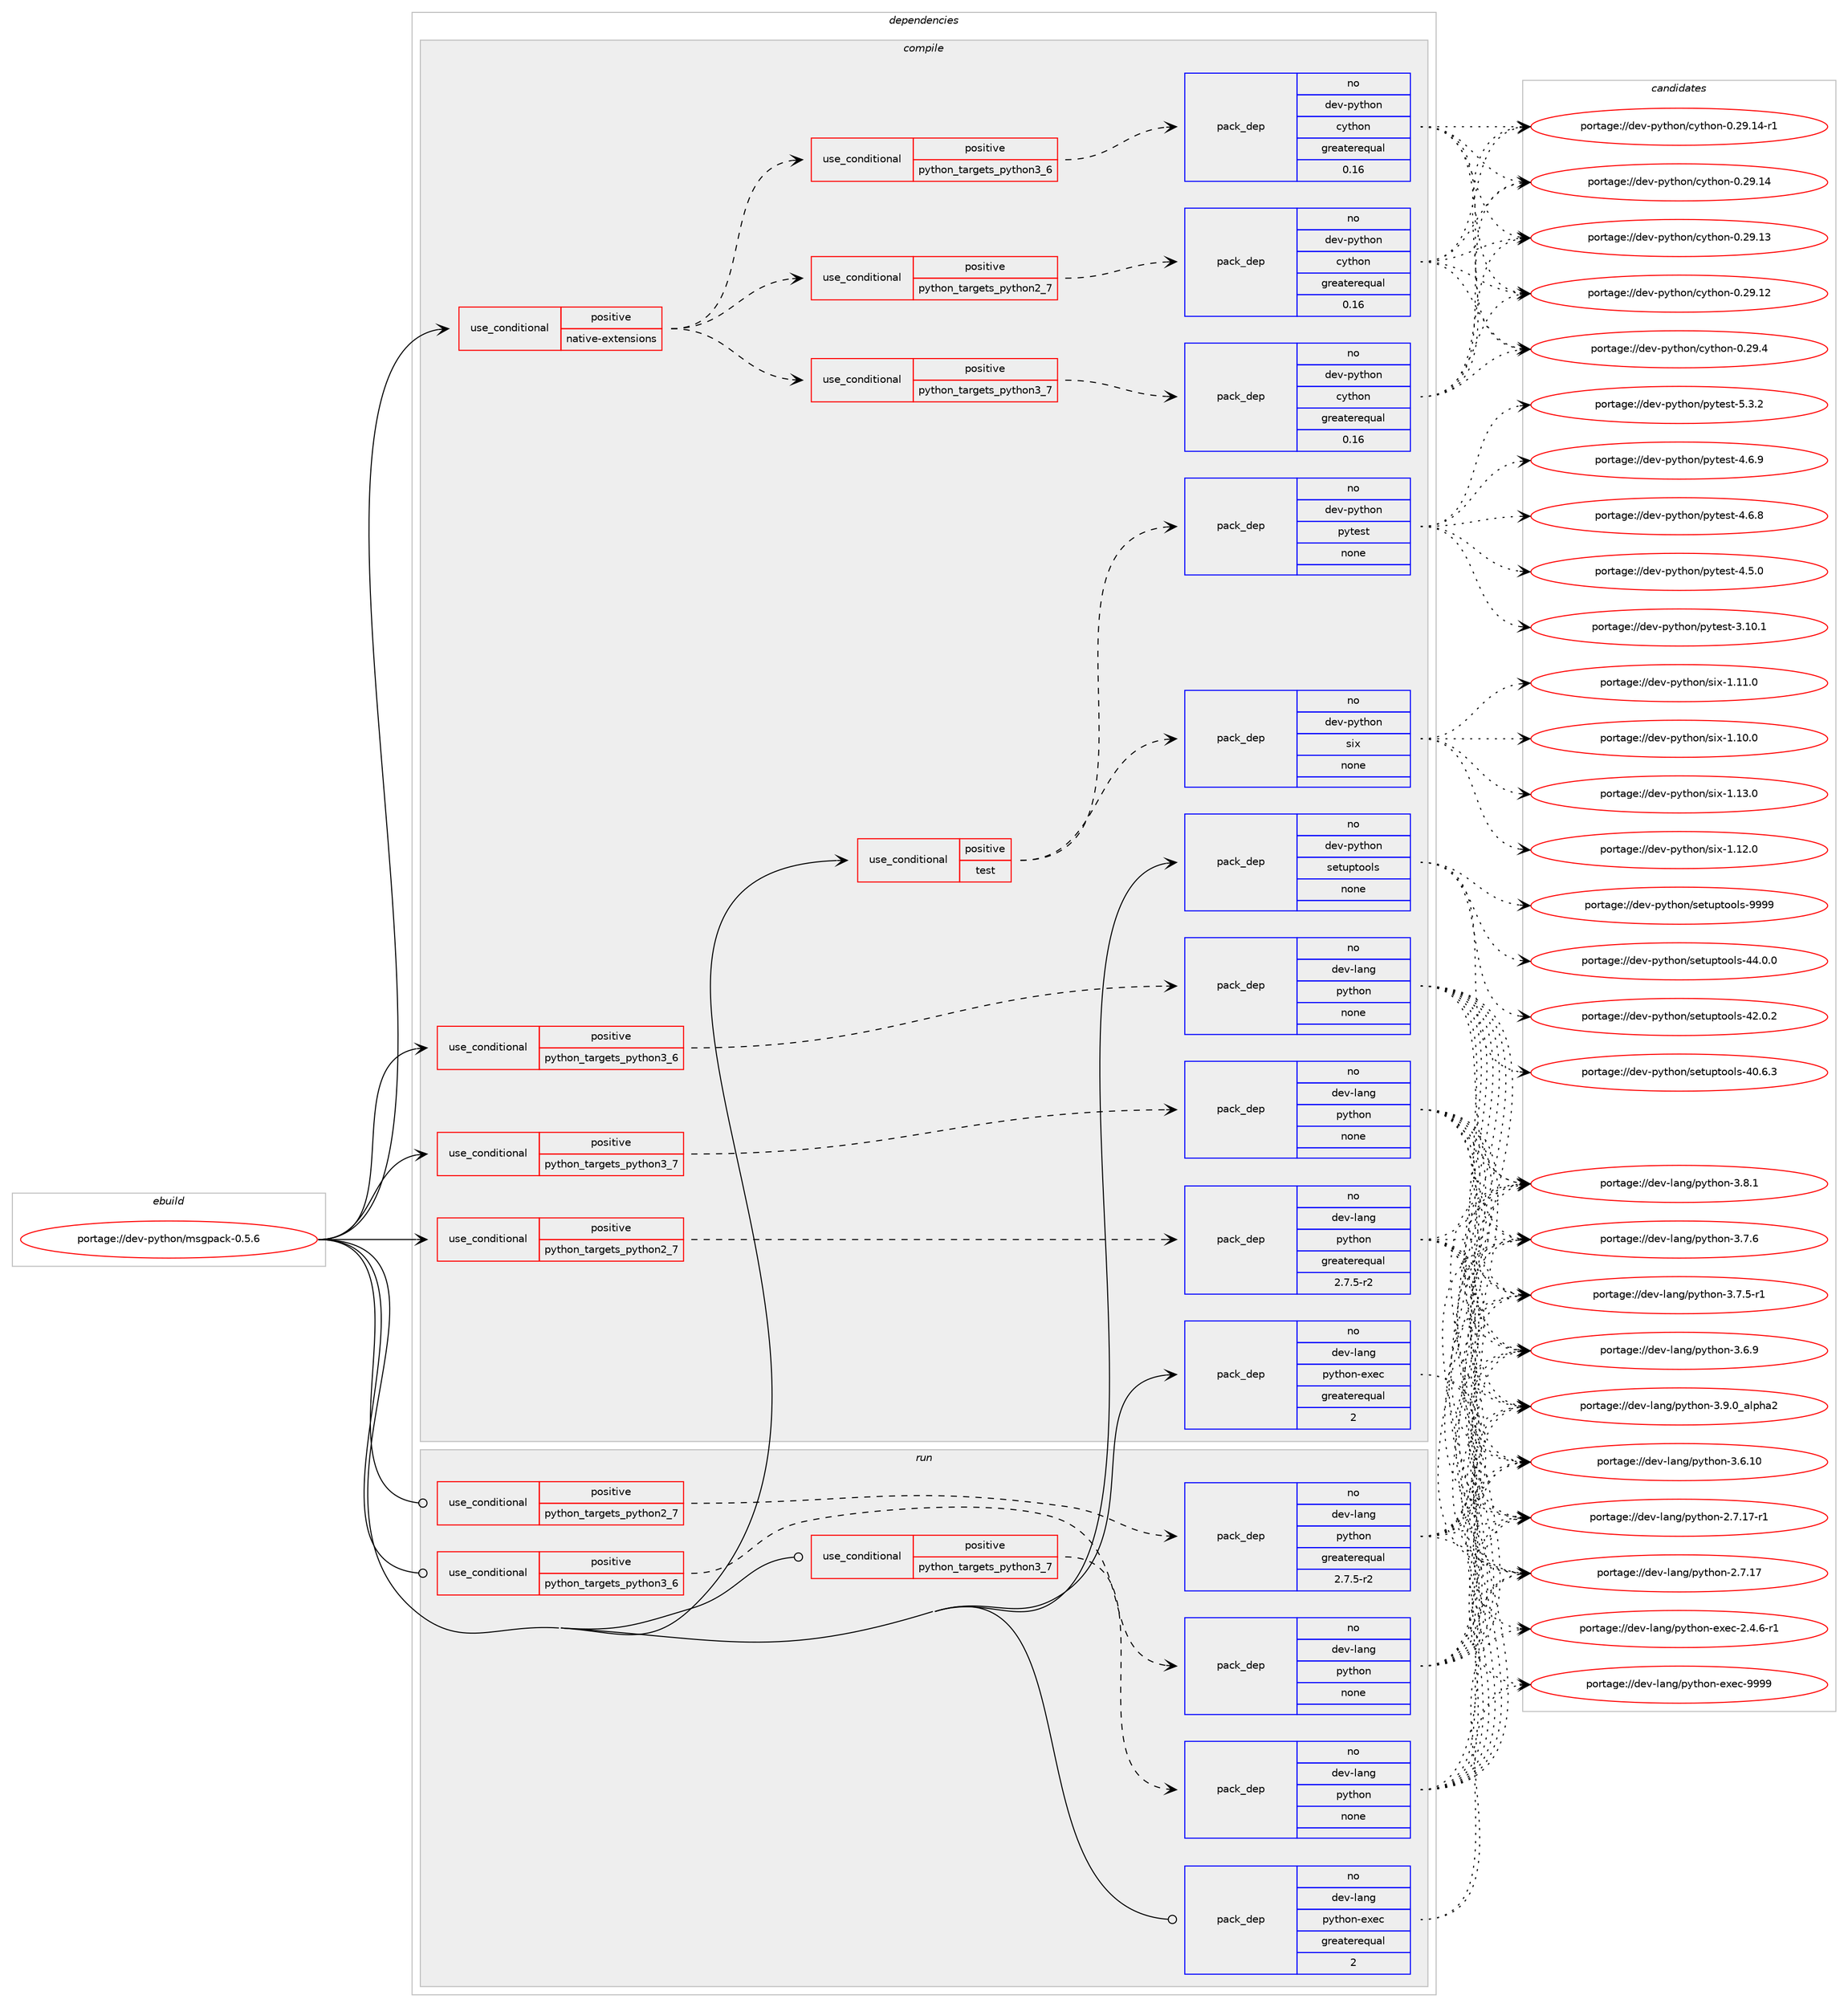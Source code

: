 digraph prolog {

# *************
# Graph options
# *************

newrank=true;
concentrate=true;
compound=true;
graph [rankdir=LR,fontname=Helvetica,fontsize=10,ranksep=1.5];#, ranksep=2.5, nodesep=0.2];
edge  [arrowhead=vee];
node  [fontname=Helvetica,fontsize=10];

# **********
# The ebuild
# **********

subgraph cluster_leftcol {
color=gray;
label=<<i>ebuild</i>>;
id [label="portage://dev-python/msgpack-0.5.6", color=red, width=4, href="../dev-python/msgpack-0.5.6.svg"];
}

# ****************
# The dependencies
# ****************

subgraph cluster_midcol {
color=gray;
label=<<i>dependencies</i>>;
subgraph cluster_compile {
fillcolor="#eeeeee";
style=filled;
label=<<i>compile</i>>;
subgraph cond112740 {
dependency449837 [label=<<TABLE BORDER="0" CELLBORDER="1" CELLSPACING="0" CELLPADDING="4"><TR><TD ROWSPAN="3" CELLPADDING="10">use_conditional</TD></TR><TR><TD>positive</TD></TR><TR><TD>native-extensions</TD></TR></TABLE>>, shape=none, color=red];
subgraph cond112741 {
dependency449838 [label=<<TABLE BORDER="0" CELLBORDER="1" CELLSPACING="0" CELLPADDING="4"><TR><TD ROWSPAN="3" CELLPADDING="10">use_conditional</TD></TR><TR><TD>positive</TD></TR><TR><TD>python_targets_python2_7</TD></TR></TABLE>>, shape=none, color=red];
subgraph pack332117 {
dependency449839 [label=<<TABLE BORDER="0" CELLBORDER="1" CELLSPACING="0" CELLPADDING="4" WIDTH="220"><TR><TD ROWSPAN="6" CELLPADDING="30">pack_dep</TD></TR><TR><TD WIDTH="110">no</TD></TR><TR><TD>dev-python</TD></TR><TR><TD>cython</TD></TR><TR><TD>greaterequal</TD></TR><TR><TD>0.16</TD></TR></TABLE>>, shape=none, color=blue];
}
dependency449838:e -> dependency449839:w [weight=20,style="dashed",arrowhead="vee"];
}
dependency449837:e -> dependency449838:w [weight=20,style="dashed",arrowhead="vee"];
subgraph cond112742 {
dependency449840 [label=<<TABLE BORDER="0" CELLBORDER="1" CELLSPACING="0" CELLPADDING="4"><TR><TD ROWSPAN="3" CELLPADDING="10">use_conditional</TD></TR><TR><TD>positive</TD></TR><TR><TD>python_targets_python3_6</TD></TR></TABLE>>, shape=none, color=red];
subgraph pack332118 {
dependency449841 [label=<<TABLE BORDER="0" CELLBORDER="1" CELLSPACING="0" CELLPADDING="4" WIDTH="220"><TR><TD ROWSPAN="6" CELLPADDING="30">pack_dep</TD></TR><TR><TD WIDTH="110">no</TD></TR><TR><TD>dev-python</TD></TR><TR><TD>cython</TD></TR><TR><TD>greaterequal</TD></TR><TR><TD>0.16</TD></TR></TABLE>>, shape=none, color=blue];
}
dependency449840:e -> dependency449841:w [weight=20,style="dashed",arrowhead="vee"];
}
dependency449837:e -> dependency449840:w [weight=20,style="dashed",arrowhead="vee"];
subgraph cond112743 {
dependency449842 [label=<<TABLE BORDER="0" CELLBORDER="1" CELLSPACING="0" CELLPADDING="4"><TR><TD ROWSPAN="3" CELLPADDING="10">use_conditional</TD></TR><TR><TD>positive</TD></TR><TR><TD>python_targets_python3_7</TD></TR></TABLE>>, shape=none, color=red];
subgraph pack332119 {
dependency449843 [label=<<TABLE BORDER="0" CELLBORDER="1" CELLSPACING="0" CELLPADDING="4" WIDTH="220"><TR><TD ROWSPAN="6" CELLPADDING="30">pack_dep</TD></TR><TR><TD WIDTH="110">no</TD></TR><TR><TD>dev-python</TD></TR><TR><TD>cython</TD></TR><TR><TD>greaterequal</TD></TR><TR><TD>0.16</TD></TR></TABLE>>, shape=none, color=blue];
}
dependency449842:e -> dependency449843:w [weight=20,style="dashed",arrowhead="vee"];
}
dependency449837:e -> dependency449842:w [weight=20,style="dashed",arrowhead="vee"];
}
id:e -> dependency449837:w [weight=20,style="solid",arrowhead="vee"];
subgraph cond112744 {
dependency449844 [label=<<TABLE BORDER="0" CELLBORDER="1" CELLSPACING="0" CELLPADDING="4"><TR><TD ROWSPAN="3" CELLPADDING="10">use_conditional</TD></TR><TR><TD>positive</TD></TR><TR><TD>python_targets_python2_7</TD></TR></TABLE>>, shape=none, color=red];
subgraph pack332120 {
dependency449845 [label=<<TABLE BORDER="0" CELLBORDER="1" CELLSPACING="0" CELLPADDING="4" WIDTH="220"><TR><TD ROWSPAN="6" CELLPADDING="30">pack_dep</TD></TR><TR><TD WIDTH="110">no</TD></TR><TR><TD>dev-lang</TD></TR><TR><TD>python</TD></TR><TR><TD>greaterequal</TD></TR><TR><TD>2.7.5-r2</TD></TR></TABLE>>, shape=none, color=blue];
}
dependency449844:e -> dependency449845:w [weight=20,style="dashed",arrowhead="vee"];
}
id:e -> dependency449844:w [weight=20,style="solid",arrowhead="vee"];
subgraph cond112745 {
dependency449846 [label=<<TABLE BORDER="0" CELLBORDER="1" CELLSPACING="0" CELLPADDING="4"><TR><TD ROWSPAN="3" CELLPADDING="10">use_conditional</TD></TR><TR><TD>positive</TD></TR><TR><TD>python_targets_python3_6</TD></TR></TABLE>>, shape=none, color=red];
subgraph pack332121 {
dependency449847 [label=<<TABLE BORDER="0" CELLBORDER="1" CELLSPACING="0" CELLPADDING="4" WIDTH="220"><TR><TD ROWSPAN="6" CELLPADDING="30">pack_dep</TD></TR><TR><TD WIDTH="110">no</TD></TR><TR><TD>dev-lang</TD></TR><TR><TD>python</TD></TR><TR><TD>none</TD></TR><TR><TD></TD></TR></TABLE>>, shape=none, color=blue];
}
dependency449846:e -> dependency449847:w [weight=20,style="dashed",arrowhead="vee"];
}
id:e -> dependency449846:w [weight=20,style="solid",arrowhead="vee"];
subgraph cond112746 {
dependency449848 [label=<<TABLE BORDER="0" CELLBORDER="1" CELLSPACING="0" CELLPADDING="4"><TR><TD ROWSPAN="3" CELLPADDING="10">use_conditional</TD></TR><TR><TD>positive</TD></TR><TR><TD>python_targets_python3_7</TD></TR></TABLE>>, shape=none, color=red];
subgraph pack332122 {
dependency449849 [label=<<TABLE BORDER="0" CELLBORDER="1" CELLSPACING="0" CELLPADDING="4" WIDTH="220"><TR><TD ROWSPAN="6" CELLPADDING="30">pack_dep</TD></TR><TR><TD WIDTH="110">no</TD></TR><TR><TD>dev-lang</TD></TR><TR><TD>python</TD></TR><TR><TD>none</TD></TR><TR><TD></TD></TR></TABLE>>, shape=none, color=blue];
}
dependency449848:e -> dependency449849:w [weight=20,style="dashed",arrowhead="vee"];
}
id:e -> dependency449848:w [weight=20,style="solid",arrowhead="vee"];
subgraph cond112747 {
dependency449850 [label=<<TABLE BORDER="0" CELLBORDER="1" CELLSPACING="0" CELLPADDING="4"><TR><TD ROWSPAN="3" CELLPADDING="10">use_conditional</TD></TR><TR><TD>positive</TD></TR><TR><TD>test</TD></TR></TABLE>>, shape=none, color=red];
subgraph pack332123 {
dependency449851 [label=<<TABLE BORDER="0" CELLBORDER="1" CELLSPACING="0" CELLPADDING="4" WIDTH="220"><TR><TD ROWSPAN="6" CELLPADDING="30">pack_dep</TD></TR><TR><TD WIDTH="110">no</TD></TR><TR><TD>dev-python</TD></TR><TR><TD>six</TD></TR><TR><TD>none</TD></TR><TR><TD></TD></TR></TABLE>>, shape=none, color=blue];
}
dependency449850:e -> dependency449851:w [weight=20,style="dashed",arrowhead="vee"];
subgraph pack332124 {
dependency449852 [label=<<TABLE BORDER="0" CELLBORDER="1" CELLSPACING="0" CELLPADDING="4" WIDTH="220"><TR><TD ROWSPAN="6" CELLPADDING="30">pack_dep</TD></TR><TR><TD WIDTH="110">no</TD></TR><TR><TD>dev-python</TD></TR><TR><TD>pytest</TD></TR><TR><TD>none</TD></TR><TR><TD></TD></TR></TABLE>>, shape=none, color=blue];
}
dependency449850:e -> dependency449852:w [weight=20,style="dashed",arrowhead="vee"];
}
id:e -> dependency449850:w [weight=20,style="solid",arrowhead="vee"];
subgraph pack332125 {
dependency449853 [label=<<TABLE BORDER="0" CELLBORDER="1" CELLSPACING="0" CELLPADDING="4" WIDTH="220"><TR><TD ROWSPAN="6" CELLPADDING="30">pack_dep</TD></TR><TR><TD WIDTH="110">no</TD></TR><TR><TD>dev-lang</TD></TR><TR><TD>python-exec</TD></TR><TR><TD>greaterequal</TD></TR><TR><TD>2</TD></TR></TABLE>>, shape=none, color=blue];
}
id:e -> dependency449853:w [weight=20,style="solid",arrowhead="vee"];
subgraph pack332126 {
dependency449854 [label=<<TABLE BORDER="0" CELLBORDER="1" CELLSPACING="0" CELLPADDING="4" WIDTH="220"><TR><TD ROWSPAN="6" CELLPADDING="30">pack_dep</TD></TR><TR><TD WIDTH="110">no</TD></TR><TR><TD>dev-python</TD></TR><TR><TD>setuptools</TD></TR><TR><TD>none</TD></TR><TR><TD></TD></TR></TABLE>>, shape=none, color=blue];
}
id:e -> dependency449854:w [weight=20,style="solid",arrowhead="vee"];
}
subgraph cluster_compileandrun {
fillcolor="#eeeeee";
style=filled;
label=<<i>compile and run</i>>;
}
subgraph cluster_run {
fillcolor="#eeeeee";
style=filled;
label=<<i>run</i>>;
subgraph cond112748 {
dependency449855 [label=<<TABLE BORDER="0" CELLBORDER="1" CELLSPACING="0" CELLPADDING="4"><TR><TD ROWSPAN="3" CELLPADDING="10">use_conditional</TD></TR><TR><TD>positive</TD></TR><TR><TD>python_targets_python2_7</TD></TR></TABLE>>, shape=none, color=red];
subgraph pack332127 {
dependency449856 [label=<<TABLE BORDER="0" CELLBORDER="1" CELLSPACING="0" CELLPADDING="4" WIDTH="220"><TR><TD ROWSPAN="6" CELLPADDING="30">pack_dep</TD></TR><TR><TD WIDTH="110">no</TD></TR><TR><TD>dev-lang</TD></TR><TR><TD>python</TD></TR><TR><TD>greaterequal</TD></TR><TR><TD>2.7.5-r2</TD></TR></TABLE>>, shape=none, color=blue];
}
dependency449855:e -> dependency449856:w [weight=20,style="dashed",arrowhead="vee"];
}
id:e -> dependency449855:w [weight=20,style="solid",arrowhead="odot"];
subgraph cond112749 {
dependency449857 [label=<<TABLE BORDER="0" CELLBORDER="1" CELLSPACING="0" CELLPADDING="4"><TR><TD ROWSPAN="3" CELLPADDING="10">use_conditional</TD></TR><TR><TD>positive</TD></TR><TR><TD>python_targets_python3_6</TD></TR></TABLE>>, shape=none, color=red];
subgraph pack332128 {
dependency449858 [label=<<TABLE BORDER="0" CELLBORDER="1" CELLSPACING="0" CELLPADDING="4" WIDTH="220"><TR><TD ROWSPAN="6" CELLPADDING="30">pack_dep</TD></TR><TR><TD WIDTH="110">no</TD></TR><TR><TD>dev-lang</TD></TR><TR><TD>python</TD></TR><TR><TD>none</TD></TR><TR><TD></TD></TR></TABLE>>, shape=none, color=blue];
}
dependency449857:e -> dependency449858:w [weight=20,style="dashed",arrowhead="vee"];
}
id:e -> dependency449857:w [weight=20,style="solid",arrowhead="odot"];
subgraph cond112750 {
dependency449859 [label=<<TABLE BORDER="0" CELLBORDER="1" CELLSPACING="0" CELLPADDING="4"><TR><TD ROWSPAN="3" CELLPADDING="10">use_conditional</TD></TR><TR><TD>positive</TD></TR><TR><TD>python_targets_python3_7</TD></TR></TABLE>>, shape=none, color=red];
subgraph pack332129 {
dependency449860 [label=<<TABLE BORDER="0" CELLBORDER="1" CELLSPACING="0" CELLPADDING="4" WIDTH="220"><TR><TD ROWSPAN="6" CELLPADDING="30">pack_dep</TD></TR><TR><TD WIDTH="110">no</TD></TR><TR><TD>dev-lang</TD></TR><TR><TD>python</TD></TR><TR><TD>none</TD></TR><TR><TD></TD></TR></TABLE>>, shape=none, color=blue];
}
dependency449859:e -> dependency449860:w [weight=20,style="dashed",arrowhead="vee"];
}
id:e -> dependency449859:w [weight=20,style="solid",arrowhead="odot"];
subgraph pack332130 {
dependency449861 [label=<<TABLE BORDER="0" CELLBORDER="1" CELLSPACING="0" CELLPADDING="4" WIDTH="220"><TR><TD ROWSPAN="6" CELLPADDING="30">pack_dep</TD></TR><TR><TD WIDTH="110">no</TD></TR><TR><TD>dev-lang</TD></TR><TR><TD>python-exec</TD></TR><TR><TD>greaterequal</TD></TR><TR><TD>2</TD></TR></TABLE>>, shape=none, color=blue];
}
id:e -> dependency449861:w [weight=20,style="solid",arrowhead="odot"];
}
}

# **************
# The candidates
# **************

subgraph cluster_choices {
rank=same;
color=gray;
label=<<i>candidates</i>>;

subgraph choice332117 {
color=black;
nodesep=1;
choice10010111845112121116104111110479912111610411111045484650574652 [label="portage://dev-python/cython-0.29.4", color=red, width=4,href="../dev-python/cython-0.29.4.svg"];
choice10010111845112121116104111110479912111610411111045484650574649524511449 [label="portage://dev-python/cython-0.29.14-r1", color=red, width=4,href="../dev-python/cython-0.29.14-r1.svg"];
choice1001011184511212111610411111047991211161041111104548465057464952 [label="portage://dev-python/cython-0.29.14", color=red, width=4,href="../dev-python/cython-0.29.14.svg"];
choice1001011184511212111610411111047991211161041111104548465057464951 [label="portage://dev-python/cython-0.29.13", color=red, width=4,href="../dev-python/cython-0.29.13.svg"];
choice1001011184511212111610411111047991211161041111104548465057464950 [label="portage://dev-python/cython-0.29.12", color=red, width=4,href="../dev-python/cython-0.29.12.svg"];
dependency449839:e -> choice10010111845112121116104111110479912111610411111045484650574652:w [style=dotted,weight="100"];
dependency449839:e -> choice10010111845112121116104111110479912111610411111045484650574649524511449:w [style=dotted,weight="100"];
dependency449839:e -> choice1001011184511212111610411111047991211161041111104548465057464952:w [style=dotted,weight="100"];
dependency449839:e -> choice1001011184511212111610411111047991211161041111104548465057464951:w [style=dotted,weight="100"];
dependency449839:e -> choice1001011184511212111610411111047991211161041111104548465057464950:w [style=dotted,weight="100"];
}
subgraph choice332118 {
color=black;
nodesep=1;
choice10010111845112121116104111110479912111610411111045484650574652 [label="portage://dev-python/cython-0.29.4", color=red, width=4,href="../dev-python/cython-0.29.4.svg"];
choice10010111845112121116104111110479912111610411111045484650574649524511449 [label="portage://dev-python/cython-0.29.14-r1", color=red, width=4,href="../dev-python/cython-0.29.14-r1.svg"];
choice1001011184511212111610411111047991211161041111104548465057464952 [label="portage://dev-python/cython-0.29.14", color=red, width=4,href="../dev-python/cython-0.29.14.svg"];
choice1001011184511212111610411111047991211161041111104548465057464951 [label="portage://dev-python/cython-0.29.13", color=red, width=4,href="../dev-python/cython-0.29.13.svg"];
choice1001011184511212111610411111047991211161041111104548465057464950 [label="portage://dev-python/cython-0.29.12", color=red, width=4,href="../dev-python/cython-0.29.12.svg"];
dependency449841:e -> choice10010111845112121116104111110479912111610411111045484650574652:w [style=dotted,weight="100"];
dependency449841:e -> choice10010111845112121116104111110479912111610411111045484650574649524511449:w [style=dotted,weight="100"];
dependency449841:e -> choice1001011184511212111610411111047991211161041111104548465057464952:w [style=dotted,weight="100"];
dependency449841:e -> choice1001011184511212111610411111047991211161041111104548465057464951:w [style=dotted,weight="100"];
dependency449841:e -> choice1001011184511212111610411111047991211161041111104548465057464950:w [style=dotted,weight="100"];
}
subgraph choice332119 {
color=black;
nodesep=1;
choice10010111845112121116104111110479912111610411111045484650574652 [label="portage://dev-python/cython-0.29.4", color=red, width=4,href="../dev-python/cython-0.29.4.svg"];
choice10010111845112121116104111110479912111610411111045484650574649524511449 [label="portage://dev-python/cython-0.29.14-r1", color=red, width=4,href="../dev-python/cython-0.29.14-r1.svg"];
choice1001011184511212111610411111047991211161041111104548465057464952 [label="portage://dev-python/cython-0.29.14", color=red, width=4,href="../dev-python/cython-0.29.14.svg"];
choice1001011184511212111610411111047991211161041111104548465057464951 [label="portage://dev-python/cython-0.29.13", color=red, width=4,href="../dev-python/cython-0.29.13.svg"];
choice1001011184511212111610411111047991211161041111104548465057464950 [label="portage://dev-python/cython-0.29.12", color=red, width=4,href="../dev-python/cython-0.29.12.svg"];
dependency449843:e -> choice10010111845112121116104111110479912111610411111045484650574652:w [style=dotted,weight="100"];
dependency449843:e -> choice10010111845112121116104111110479912111610411111045484650574649524511449:w [style=dotted,weight="100"];
dependency449843:e -> choice1001011184511212111610411111047991211161041111104548465057464952:w [style=dotted,weight="100"];
dependency449843:e -> choice1001011184511212111610411111047991211161041111104548465057464951:w [style=dotted,weight="100"];
dependency449843:e -> choice1001011184511212111610411111047991211161041111104548465057464950:w [style=dotted,weight="100"];
}
subgraph choice332120 {
color=black;
nodesep=1;
choice10010111845108971101034711212111610411111045514657464895971081121049750 [label="portage://dev-lang/python-3.9.0_alpha2", color=red, width=4,href="../dev-lang/python-3.9.0_alpha2.svg"];
choice100101118451089711010347112121116104111110455146564649 [label="portage://dev-lang/python-3.8.1", color=red, width=4,href="../dev-lang/python-3.8.1.svg"];
choice100101118451089711010347112121116104111110455146554654 [label="portage://dev-lang/python-3.7.6", color=red, width=4,href="../dev-lang/python-3.7.6.svg"];
choice1001011184510897110103471121211161041111104551465546534511449 [label="portage://dev-lang/python-3.7.5-r1", color=red, width=4,href="../dev-lang/python-3.7.5-r1.svg"];
choice100101118451089711010347112121116104111110455146544657 [label="portage://dev-lang/python-3.6.9", color=red, width=4,href="../dev-lang/python-3.6.9.svg"];
choice10010111845108971101034711212111610411111045514654464948 [label="portage://dev-lang/python-3.6.10", color=red, width=4,href="../dev-lang/python-3.6.10.svg"];
choice100101118451089711010347112121116104111110455046554649554511449 [label="portage://dev-lang/python-2.7.17-r1", color=red, width=4,href="../dev-lang/python-2.7.17-r1.svg"];
choice10010111845108971101034711212111610411111045504655464955 [label="portage://dev-lang/python-2.7.17", color=red, width=4,href="../dev-lang/python-2.7.17.svg"];
dependency449845:e -> choice10010111845108971101034711212111610411111045514657464895971081121049750:w [style=dotted,weight="100"];
dependency449845:e -> choice100101118451089711010347112121116104111110455146564649:w [style=dotted,weight="100"];
dependency449845:e -> choice100101118451089711010347112121116104111110455146554654:w [style=dotted,weight="100"];
dependency449845:e -> choice1001011184510897110103471121211161041111104551465546534511449:w [style=dotted,weight="100"];
dependency449845:e -> choice100101118451089711010347112121116104111110455146544657:w [style=dotted,weight="100"];
dependency449845:e -> choice10010111845108971101034711212111610411111045514654464948:w [style=dotted,weight="100"];
dependency449845:e -> choice100101118451089711010347112121116104111110455046554649554511449:w [style=dotted,weight="100"];
dependency449845:e -> choice10010111845108971101034711212111610411111045504655464955:w [style=dotted,weight="100"];
}
subgraph choice332121 {
color=black;
nodesep=1;
choice10010111845108971101034711212111610411111045514657464895971081121049750 [label="portage://dev-lang/python-3.9.0_alpha2", color=red, width=4,href="../dev-lang/python-3.9.0_alpha2.svg"];
choice100101118451089711010347112121116104111110455146564649 [label="portage://dev-lang/python-3.8.1", color=red, width=4,href="../dev-lang/python-3.8.1.svg"];
choice100101118451089711010347112121116104111110455146554654 [label="portage://dev-lang/python-3.7.6", color=red, width=4,href="../dev-lang/python-3.7.6.svg"];
choice1001011184510897110103471121211161041111104551465546534511449 [label="portage://dev-lang/python-3.7.5-r1", color=red, width=4,href="../dev-lang/python-3.7.5-r1.svg"];
choice100101118451089711010347112121116104111110455146544657 [label="portage://dev-lang/python-3.6.9", color=red, width=4,href="../dev-lang/python-3.6.9.svg"];
choice10010111845108971101034711212111610411111045514654464948 [label="portage://dev-lang/python-3.6.10", color=red, width=4,href="../dev-lang/python-3.6.10.svg"];
choice100101118451089711010347112121116104111110455046554649554511449 [label="portage://dev-lang/python-2.7.17-r1", color=red, width=4,href="../dev-lang/python-2.7.17-r1.svg"];
choice10010111845108971101034711212111610411111045504655464955 [label="portage://dev-lang/python-2.7.17", color=red, width=4,href="../dev-lang/python-2.7.17.svg"];
dependency449847:e -> choice10010111845108971101034711212111610411111045514657464895971081121049750:w [style=dotted,weight="100"];
dependency449847:e -> choice100101118451089711010347112121116104111110455146564649:w [style=dotted,weight="100"];
dependency449847:e -> choice100101118451089711010347112121116104111110455146554654:w [style=dotted,weight="100"];
dependency449847:e -> choice1001011184510897110103471121211161041111104551465546534511449:w [style=dotted,weight="100"];
dependency449847:e -> choice100101118451089711010347112121116104111110455146544657:w [style=dotted,weight="100"];
dependency449847:e -> choice10010111845108971101034711212111610411111045514654464948:w [style=dotted,weight="100"];
dependency449847:e -> choice100101118451089711010347112121116104111110455046554649554511449:w [style=dotted,weight="100"];
dependency449847:e -> choice10010111845108971101034711212111610411111045504655464955:w [style=dotted,weight="100"];
}
subgraph choice332122 {
color=black;
nodesep=1;
choice10010111845108971101034711212111610411111045514657464895971081121049750 [label="portage://dev-lang/python-3.9.0_alpha2", color=red, width=4,href="../dev-lang/python-3.9.0_alpha2.svg"];
choice100101118451089711010347112121116104111110455146564649 [label="portage://dev-lang/python-3.8.1", color=red, width=4,href="../dev-lang/python-3.8.1.svg"];
choice100101118451089711010347112121116104111110455146554654 [label="portage://dev-lang/python-3.7.6", color=red, width=4,href="../dev-lang/python-3.7.6.svg"];
choice1001011184510897110103471121211161041111104551465546534511449 [label="portage://dev-lang/python-3.7.5-r1", color=red, width=4,href="../dev-lang/python-3.7.5-r1.svg"];
choice100101118451089711010347112121116104111110455146544657 [label="portage://dev-lang/python-3.6.9", color=red, width=4,href="../dev-lang/python-3.6.9.svg"];
choice10010111845108971101034711212111610411111045514654464948 [label="portage://dev-lang/python-3.6.10", color=red, width=4,href="../dev-lang/python-3.6.10.svg"];
choice100101118451089711010347112121116104111110455046554649554511449 [label="portage://dev-lang/python-2.7.17-r1", color=red, width=4,href="../dev-lang/python-2.7.17-r1.svg"];
choice10010111845108971101034711212111610411111045504655464955 [label="portage://dev-lang/python-2.7.17", color=red, width=4,href="../dev-lang/python-2.7.17.svg"];
dependency449849:e -> choice10010111845108971101034711212111610411111045514657464895971081121049750:w [style=dotted,weight="100"];
dependency449849:e -> choice100101118451089711010347112121116104111110455146564649:w [style=dotted,weight="100"];
dependency449849:e -> choice100101118451089711010347112121116104111110455146554654:w [style=dotted,weight="100"];
dependency449849:e -> choice1001011184510897110103471121211161041111104551465546534511449:w [style=dotted,weight="100"];
dependency449849:e -> choice100101118451089711010347112121116104111110455146544657:w [style=dotted,weight="100"];
dependency449849:e -> choice10010111845108971101034711212111610411111045514654464948:w [style=dotted,weight="100"];
dependency449849:e -> choice100101118451089711010347112121116104111110455046554649554511449:w [style=dotted,weight="100"];
dependency449849:e -> choice10010111845108971101034711212111610411111045504655464955:w [style=dotted,weight="100"];
}
subgraph choice332123 {
color=black;
nodesep=1;
choice100101118451121211161041111104711510512045494649514648 [label="portage://dev-python/six-1.13.0", color=red, width=4,href="../dev-python/six-1.13.0.svg"];
choice100101118451121211161041111104711510512045494649504648 [label="portage://dev-python/six-1.12.0", color=red, width=4,href="../dev-python/six-1.12.0.svg"];
choice100101118451121211161041111104711510512045494649494648 [label="portage://dev-python/six-1.11.0", color=red, width=4,href="../dev-python/six-1.11.0.svg"];
choice100101118451121211161041111104711510512045494649484648 [label="portage://dev-python/six-1.10.0", color=red, width=4,href="../dev-python/six-1.10.0.svg"];
dependency449851:e -> choice100101118451121211161041111104711510512045494649514648:w [style=dotted,weight="100"];
dependency449851:e -> choice100101118451121211161041111104711510512045494649504648:w [style=dotted,weight="100"];
dependency449851:e -> choice100101118451121211161041111104711510512045494649494648:w [style=dotted,weight="100"];
dependency449851:e -> choice100101118451121211161041111104711510512045494649484648:w [style=dotted,weight="100"];
}
subgraph choice332124 {
color=black;
nodesep=1;
choice1001011184511212111610411111047112121116101115116455346514650 [label="portage://dev-python/pytest-5.3.2", color=red, width=4,href="../dev-python/pytest-5.3.2.svg"];
choice1001011184511212111610411111047112121116101115116455246544657 [label="portage://dev-python/pytest-4.6.9", color=red, width=4,href="../dev-python/pytest-4.6.9.svg"];
choice1001011184511212111610411111047112121116101115116455246544656 [label="portage://dev-python/pytest-4.6.8", color=red, width=4,href="../dev-python/pytest-4.6.8.svg"];
choice1001011184511212111610411111047112121116101115116455246534648 [label="portage://dev-python/pytest-4.5.0", color=red, width=4,href="../dev-python/pytest-4.5.0.svg"];
choice100101118451121211161041111104711212111610111511645514649484649 [label="portage://dev-python/pytest-3.10.1", color=red, width=4,href="../dev-python/pytest-3.10.1.svg"];
dependency449852:e -> choice1001011184511212111610411111047112121116101115116455346514650:w [style=dotted,weight="100"];
dependency449852:e -> choice1001011184511212111610411111047112121116101115116455246544657:w [style=dotted,weight="100"];
dependency449852:e -> choice1001011184511212111610411111047112121116101115116455246544656:w [style=dotted,weight="100"];
dependency449852:e -> choice1001011184511212111610411111047112121116101115116455246534648:w [style=dotted,weight="100"];
dependency449852:e -> choice100101118451121211161041111104711212111610111511645514649484649:w [style=dotted,weight="100"];
}
subgraph choice332125 {
color=black;
nodesep=1;
choice10010111845108971101034711212111610411111045101120101994557575757 [label="portage://dev-lang/python-exec-9999", color=red, width=4,href="../dev-lang/python-exec-9999.svg"];
choice10010111845108971101034711212111610411111045101120101994550465246544511449 [label="portage://dev-lang/python-exec-2.4.6-r1", color=red, width=4,href="../dev-lang/python-exec-2.4.6-r1.svg"];
dependency449853:e -> choice10010111845108971101034711212111610411111045101120101994557575757:w [style=dotted,weight="100"];
dependency449853:e -> choice10010111845108971101034711212111610411111045101120101994550465246544511449:w [style=dotted,weight="100"];
}
subgraph choice332126 {
color=black;
nodesep=1;
choice10010111845112121116104111110471151011161171121161111111081154557575757 [label="portage://dev-python/setuptools-9999", color=red, width=4,href="../dev-python/setuptools-9999.svg"];
choice100101118451121211161041111104711510111611711211611111110811545525246484648 [label="portage://dev-python/setuptools-44.0.0", color=red, width=4,href="../dev-python/setuptools-44.0.0.svg"];
choice100101118451121211161041111104711510111611711211611111110811545525046484650 [label="portage://dev-python/setuptools-42.0.2", color=red, width=4,href="../dev-python/setuptools-42.0.2.svg"];
choice100101118451121211161041111104711510111611711211611111110811545524846544651 [label="portage://dev-python/setuptools-40.6.3", color=red, width=4,href="../dev-python/setuptools-40.6.3.svg"];
dependency449854:e -> choice10010111845112121116104111110471151011161171121161111111081154557575757:w [style=dotted,weight="100"];
dependency449854:e -> choice100101118451121211161041111104711510111611711211611111110811545525246484648:w [style=dotted,weight="100"];
dependency449854:e -> choice100101118451121211161041111104711510111611711211611111110811545525046484650:w [style=dotted,weight="100"];
dependency449854:e -> choice100101118451121211161041111104711510111611711211611111110811545524846544651:w [style=dotted,weight="100"];
}
subgraph choice332127 {
color=black;
nodesep=1;
choice10010111845108971101034711212111610411111045514657464895971081121049750 [label="portage://dev-lang/python-3.9.0_alpha2", color=red, width=4,href="../dev-lang/python-3.9.0_alpha2.svg"];
choice100101118451089711010347112121116104111110455146564649 [label="portage://dev-lang/python-3.8.1", color=red, width=4,href="../dev-lang/python-3.8.1.svg"];
choice100101118451089711010347112121116104111110455146554654 [label="portage://dev-lang/python-3.7.6", color=red, width=4,href="../dev-lang/python-3.7.6.svg"];
choice1001011184510897110103471121211161041111104551465546534511449 [label="portage://dev-lang/python-3.7.5-r1", color=red, width=4,href="../dev-lang/python-3.7.5-r1.svg"];
choice100101118451089711010347112121116104111110455146544657 [label="portage://dev-lang/python-3.6.9", color=red, width=4,href="../dev-lang/python-3.6.9.svg"];
choice10010111845108971101034711212111610411111045514654464948 [label="portage://dev-lang/python-3.6.10", color=red, width=4,href="../dev-lang/python-3.6.10.svg"];
choice100101118451089711010347112121116104111110455046554649554511449 [label="portage://dev-lang/python-2.7.17-r1", color=red, width=4,href="../dev-lang/python-2.7.17-r1.svg"];
choice10010111845108971101034711212111610411111045504655464955 [label="portage://dev-lang/python-2.7.17", color=red, width=4,href="../dev-lang/python-2.7.17.svg"];
dependency449856:e -> choice10010111845108971101034711212111610411111045514657464895971081121049750:w [style=dotted,weight="100"];
dependency449856:e -> choice100101118451089711010347112121116104111110455146564649:w [style=dotted,weight="100"];
dependency449856:e -> choice100101118451089711010347112121116104111110455146554654:w [style=dotted,weight="100"];
dependency449856:e -> choice1001011184510897110103471121211161041111104551465546534511449:w [style=dotted,weight="100"];
dependency449856:e -> choice100101118451089711010347112121116104111110455146544657:w [style=dotted,weight="100"];
dependency449856:e -> choice10010111845108971101034711212111610411111045514654464948:w [style=dotted,weight="100"];
dependency449856:e -> choice100101118451089711010347112121116104111110455046554649554511449:w [style=dotted,weight="100"];
dependency449856:e -> choice10010111845108971101034711212111610411111045504655464955:w [style=dotted,weight="100"];
}
subgraph choice332128 {
color=black;
nodesep=1;
choice10010111845108971101034711212111610411111045514657464895971081121049750 [label="portage://dev-lang/python-3.9.0_alpha2", color=red, width=4,href="../dev-lang/python-3.9.0_alpha2.svg"];
choice100101118451089711010347112121116104111110455146564649 [label="portage://dev-lang/python-3.8.1", color=red, width=4,href="../dev-lang/python-3.8.1.svg"];
choice100101118451089711010347112121116104111110455146554654 [label="portage://dev-lang/python-3.7.6", color=red, width=4,href="../dev-lang/python-3.7.6.svg"];
choice1001011184510897110103471121211161041111104551465546534511449 [label="portage://dev-lang/python-3.7.5-r1", color=red, width=4,href="../dev-lang/python-3.7.5-r1.svg"];
choice100101118451089711010347112121116104111110455146544657 [label="portage://dev-lang/python-3.6.9", color=red, width=4,href="../dev-lang/python-3.6.9.svg"];
choice10010111845108971101034711212111610411111045514654464948 [label="portage://dev-lang/python-3.6.10", color=red, width=4,href="../dev-lang/python-3.6.10.svg"];
choice100101118451089711010347112121116104111110455046554649554511449 [label="portage://dev-lang/python-2.7.17-r1", color=red, width=4,href="../dev-lang/python-2.7.17-r1.svg"];
choice10010111845108971101034711212111610411111045504655464955 [label="portage://dev-lang/python-2.7.17", color=red, width=4,href="../dev-lang/python-2.7.17.svg"];
dependency449858:e -> choice10010111845108971101034711212111610411111045514657464895971081121049750:w [style=dotted,weight="100"];
dependency449858:e -> choice100101118451089711010347112121116104111110455146564649:w [style=dotted,weight="100"];
dependency449858:e -> choice100101118451089711010347112121116104111110455146554654:w [style=dotted,weight="100"];
dependency449858:e -> choice1001011184510897110103471121211161041111104551465546534511449:w [style=dotted,weight="100"];
dependency449858:e -> choice100101118451089711010347112121116104111110455146544657:w [style=dotted,weight="100"];
dependency449858:e -> choice10010111845108971101034711212111610411111045514654464948:w [style=dotted,weight="100"];
dependency449858:e -> choice100101118451089711010347112121116104111110455046554649554511449:w [style=dotted,weight="100"];
dependency449858:e -> choice10010111845108971101034711212111610411111045504655464955:w [style=dotted,weight="100"];
}
subgraph choice332129 {
color=black;
nodesep=1;
choice10010111845108971101034711212111610411111045514657464895971081121049750 [label="portage://dev-lang/python-3.9.0_alpha2", color=red, width=4,href="../dev-lang/python-3.9.0_alpha2.svg"];
choice100101118451089711010347112121116104111110455146564649 [label="portage://dev-lang/python-3.8.1", color=red, width=4,href="../dev-lang/python-3.8.1.svg"];
choice100101118451089711010347112121116104111110455146554654 [label="portage://dev-lang/python-3.7.6", color=red, width=4,href="../dev-lang/python-3.7.6.svg"];
choice1001011184510897110103471121211161041111104551465546534511449 [label="portage://dev-lang/python-3.7.5-r1", color=red, width=4,href="../dev-lang/python-3.7.5-r1.svg"];
choice100101118451089711010347112121116104111110455146544657 [label="portage://dev-lang/python-3.6.9", color=red, width=4,href="../dev-lang/python-3.6.9.svg"];
choice10010111845108971101034711212111610411111045514654464948 [label="portage://dev-lang/python-3.6.10", color=red, width=4,href="../dev-lang/python-3.6.10.svg"];
choice100101118451089711010347112121116104111110455046554649554511449 [label="portage://dev-lang/python-2.7.17-r1", color=red, width=4,href="../dev-lang/python-2.7.17-r1.svg"];
choice10010111845108971101034711212111610411111045504655464955 [label="portage://dev-lang/python-2.7.17", color=red, width=4,href="../dev-lang/python-2.7.17.svg"];
dependency449860:e -> choice10010111845108971101034711212111610411111045514657464895971081121049750:w [style=dotted,weight="100"];
dependency449860:e -> choice100101118451089711010347112121116104111110455146564649:w [style=dotted,weight="100"];
dependency449860:e -> choice100101118451089711010347112121116104111110455146554654:w [style=dotted,weight="100"];
dependency449860:e -> choice1001011184510897110103471121211161041111104551465546534511449:w [style=dotted,weight="100"];
dependency449860:e -> choice100101118451089711010347112121116104111110455146544657:w [style=dotted,weight="100"];
dependency449860:e -> choice10010111845108971101034711212111610411111045514654464948:w [style=dotted,weight="100"];
dependency449860:e -> choice100101118451089711010347112121116104111110455046554649554511449:w [style=dotted,weight="100"];
dependency449860:e -> choice10010111845108971101034711212111610411111045504655464955:w [style=dotted,weight="100"];
}
subgraph choice332130 {
color=black;
nodesep=1;
choice10010111845108971101034711212111610411111045101120101994557575757 [label="portage://dev-lang/python-exec-9999", color=red, width=4,href="../dev-lang/python-exec-9999.svg"];
choice10010111845108971101034711212111610411111045101120101994550465246544511449 [label="portage://dev-lang/python-exec-2.4.6-r1", color=red, width=4,href="../dev-lang/python-exec-2.4.6-r1.svg"];
dependency449861:e -> choice10010111845108971101034711212111610411111045101120101994557575757:w [style=dotted,weight="100"];
dependency449861:e -> choice10010111845108971101034711212111610411111045101120101994550465246544511449:w [style=dotted,weight="100"];
}
}

}
